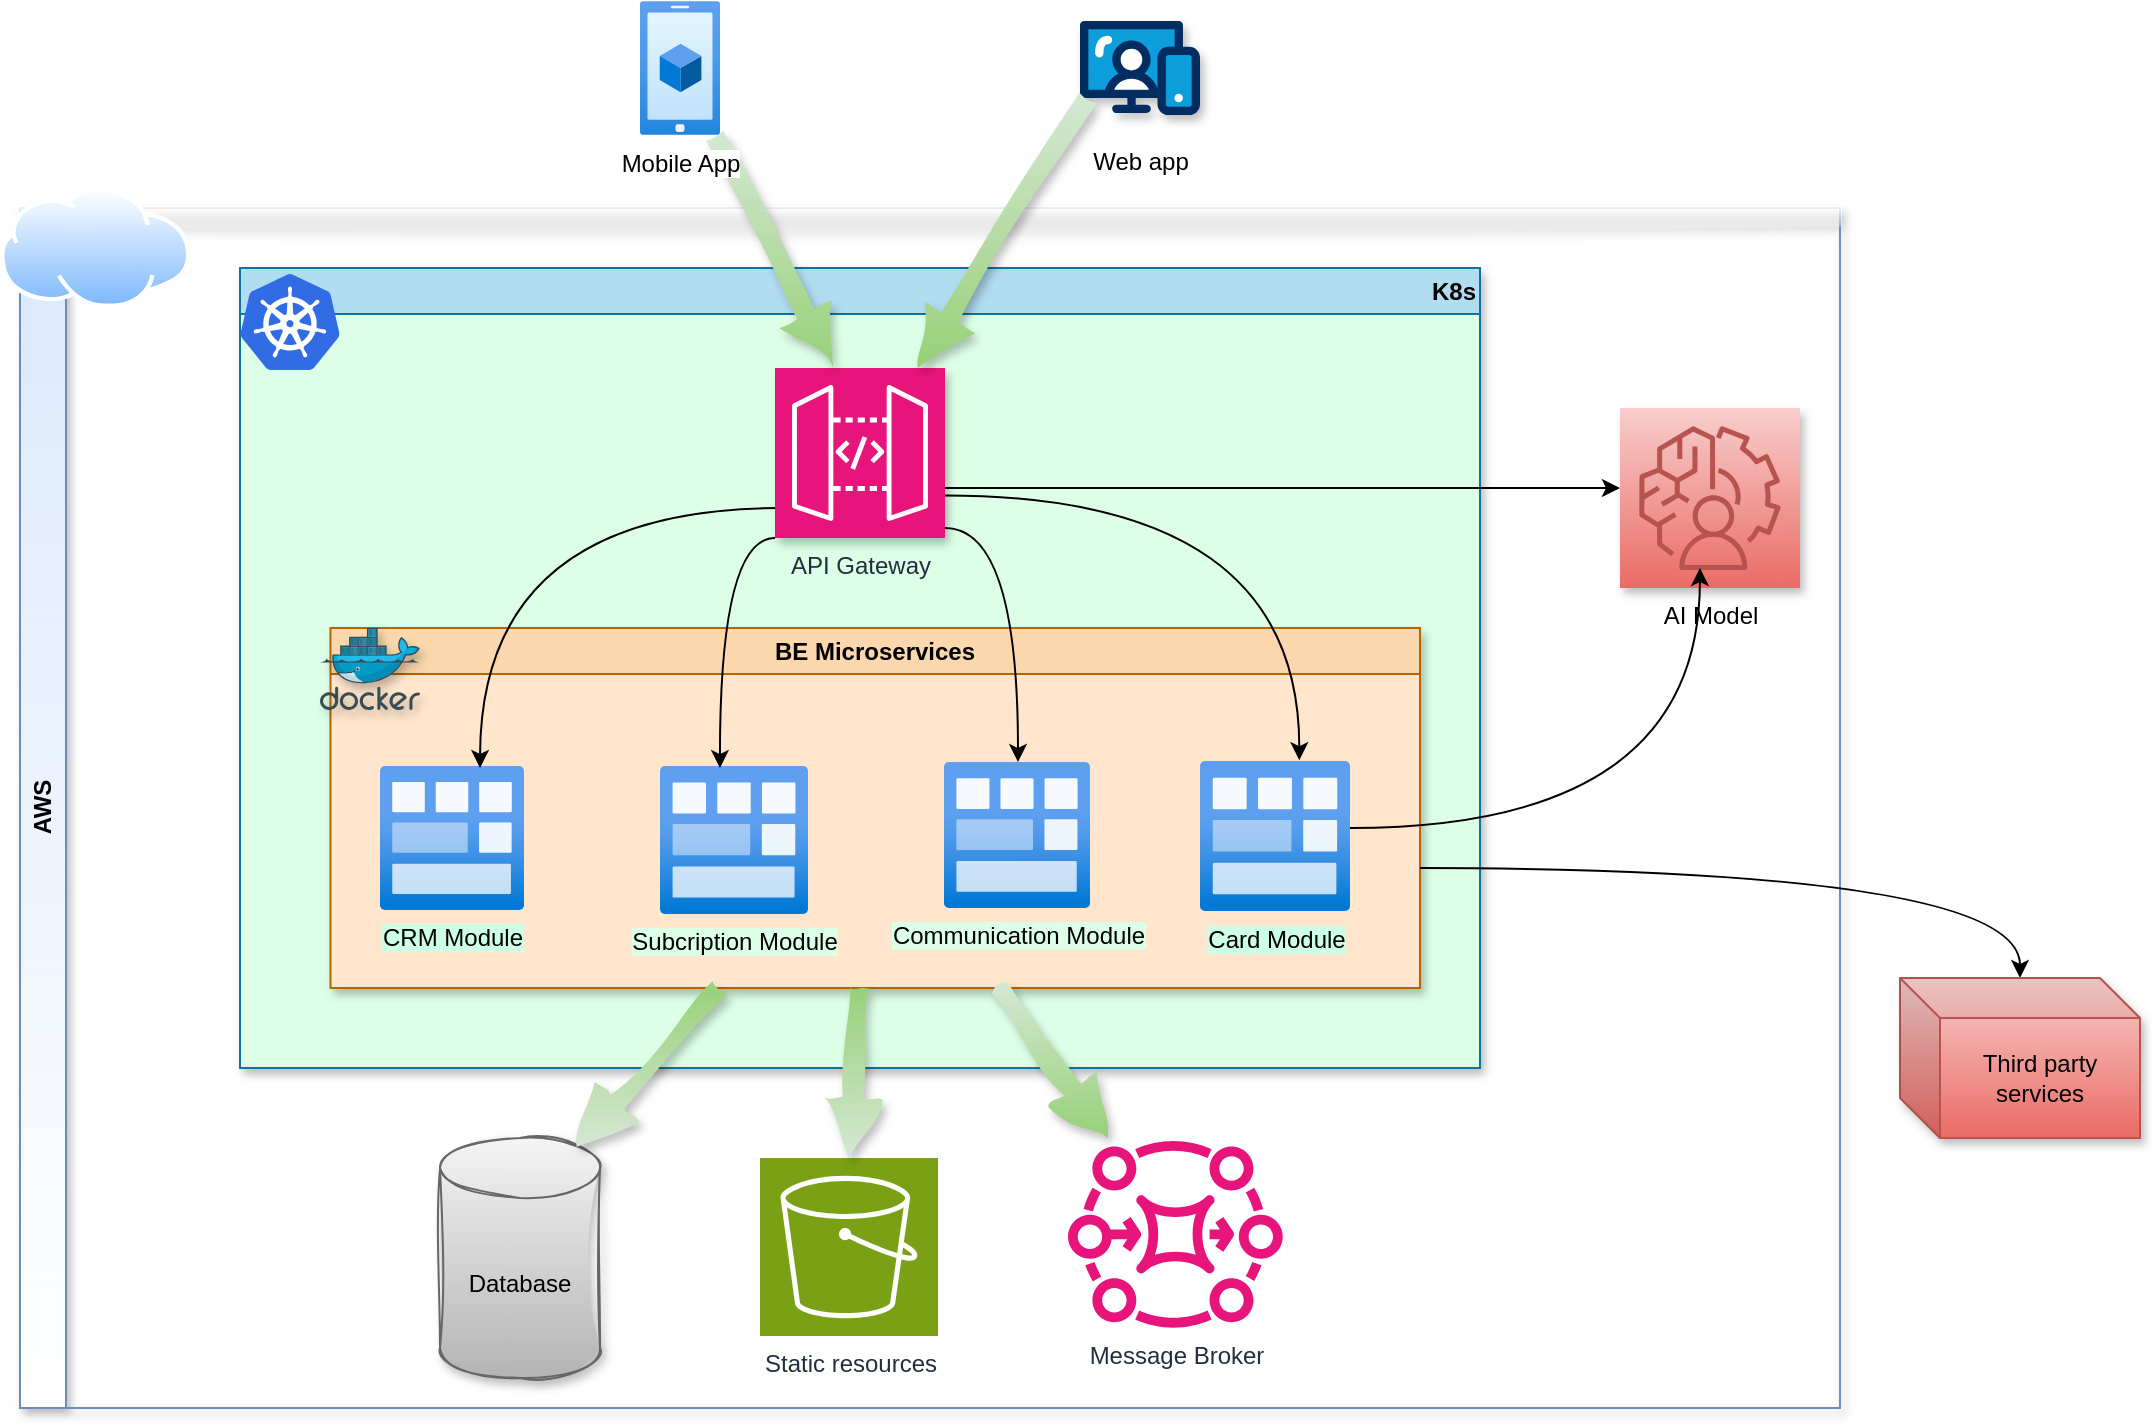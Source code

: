 <mxfile version="24.6.4" type="github">
  <diagram name="Page-1" id="AcyvH9if9geiurPEeXl3">
    <mxGraphModel dx="2021" dy="681" grid="1" gridSize="10" guides="1" tooltips="1" connect="1" arrows="1" fold="1" page="1" pageScale="1" pageWidth="827" pageHeight="1169" background="#ffffff" math="0" shadow="0">
      <root>
        <mxCell id="0" />
        <mxCell id="1" parent="0" />
        <mxCell id="Vsf4w_44HqjtSxP3JPBG-37" value="AWS" style="swimlane;horizontal=0;whiteSpace=wrap;html=1;fillColor=#dae8fc;gradientColor=#FFFFFF;strokeColor=#6c8ebf;swimlaneFillColor=none;glass=1;rounded=0;shadow=1;" parent="1" vertex="1">
          <mxGeometry x="-140" y="120" width="910" height="600" as="geometry" />
        </mxCell>
        <mxCell id="Vsf4w_44HqjtSxP3JPBG-38" value="" style="image;aspect=fixed;perimeter=ellipsePerimeter;html=1;align=center;shadow=0;dashed=0;spacingTop=3;image=img/lib/active_directory/internet_cloud.svg;" parent="Vsf4w_44HqjtSxP3JPBG-37" vertex="1">
          <mxGeometry x="-10" y="-10" width="95.24" height="60" as="geometry" />
        </mxCell>
        <mxCell id="Vsf4w_44HqjtSxP3JPBG-28" value="AI Model" style="points=[[0,0,0],[0.25,0,0],[0.5,0,0],[0.75,0,0],[1,0,0],[0,1,0],[0.25,1,0],[0.5,1,0],[0.75,1,0],[1,1,0],[0,0.25,0],[0,0.5,0],[0,0.75,0],[1,0.25,0],[1,0.5,0],[1,0.75,0]];outlineConnect=0;fillColor=#f8cecc;strokeColor=#b85450;dashed=0;verticalLabelPosition=bottom;verticalAlign=top;align=center;html=1;fontSize=12;fontStyle=0;aspect=fixed;shape=mxgraph.aws4.resourceIcon;resIcon=mxgraph.aws4.augmented_ai;gradientColor=#ea6b66;shadow=1;" parent="Vsf4w_44HqjtSxP3JPBG-37" vertex="1">
          <mxGeometry x="800" y="100" width="90" height="90" as="geometry" />
        </mxCell>
        <mxCell id="Vsf4w_44HqjtSxP3JPBG-39" value="K8s" style="swimlane;whiteSpace=wrap;html=1;align=right;fillColor=#b1ddf0;strokeColor=#10739e;swimlaneFillColor=#DEFFE7;shadow=1;" parent="Vsf4w_44HqjtSxP3JPBG-37" vertex="1">
          <mxGeometry x="110" y="30" width="620" height="400" as="geometry">
            <mxRectangle y="160" width="60" height="30" as="alternateBounds" />
          </mxGeometry>
        </mxCell>
        <mxCell id="Vsf4w_44HqjtSxP3JPBG-42" value="BE Microservices" style="swimlane;whiteSpace=wrap;html=1;fillColor=#fad7ac;strokeColor=#b46504;swimlaneFillColor=#FFE6CC;shadow=1;" parent="Vsf4w_44HqjtSxP3JPBG-39" vertex="1">
          <mxGeometry x="45.24" y="180" width="544.76" height="180" as="geometry" />
        </mxCell>
        <mxCell id="Vsf4w_44HqjtSxP3JPBG-29" value="&lt;span style=&quot;background-color: rgb(204, 255, 230);&quot;&gt;CRM Module&lt;/span&gt;" style="image;aspect=fixed;html=1;points=[];align=center;fontSize=12;image=img/lib/azure2/general/Module.svg;imageBackground=none;" parent="Vsf4w_44HqjtSxP3JPBG-42" vertex="1">
          <mxGeometry x="24.76" y="69" width="72" height="72" as="geometry" />
        </mxCell>
        <mxCell id="Vsf4w_44HqjtSxP3JPBG-33" value="&lt;span style=&quot;background-color: rgb(222, 255, 231);&quot;&gt;Subcription Module&lt;/span&gt;" style="image;aspect=fixed;html=1;points=[];align=center;fontSize=12;image=img/lib/azure2/general/Module.svg;" parent="Vsf4w_44HqjtSxP3JPBG-42" vertex="1">
          <mxGeometry x="164.76" y="69" width="74" height="74" as="geometry" />
        </mxCell>
        <mxCell id="Vsf4w_44HqjtSxP3JPBG-34" value="&lt;span style=&quot;background-color: rgb(222, 255, 231);&quot;&gt;Communication Module&lt;/span&gt;" style="image;aspect=fixed;html=1;points=[];align=center;fontSize=12;image=img/lib/azure2/general/Module.svg;" parent="Vsf4w_44HqjtSxP3JPBG-42" vertex="1">
          <mxGeometry x="306.76" y="67" width="73" height="73" as="geometry" />
        </mxCell>
        <mxCell id="Vsf4w_44HqjtSxP3JPBG-35" value="&lt;span style=&quot;background-color: rgb(204, 255, 230);&quot;&gt;Card Module&lt;/span&gt;" style="image;aspect=fixed;html=1;points=[];align=center;fontSize=12;image=img/lib/azure2/general/Module.svg;" parent="Vsf4w_44HqjtSxP3JPBG-42" vertex="1">
          <mxGeometry x="434.76" y="66.5" width="75" height="75" as="geometry" />
        </mxCell>
        <mxCell id="Vsf4w_44HqjtSxP3JPBG-60" value="" style="image;sketch=1;aspect=fixed;html=1;points=[];align=center;fontSize=12;image=img/lib/mscae/Docker.svg;curveFitting=1;jiggle=2;shadow=1;" parent="Vsf4w_44HqjtSxP3JPBG-42" vertex="1">
          <mxGeometry x="-5.24" width="50" height="41" as="geometry" />
        </mxCell>
        <mxCell id="Vsf4w_44HqjtSxP3JPBG-49" style="edgeStyle=orthogonalEdgeStyle;rounded=0;orthogonalLoop=1;jettySize=auto;html=1;curved=1;" parent="Vsf4w_44HqjtSxP3JPBG-39" edge="1">
          <mxGeometry relative="1" as="geometry">
            <mxPoint x="120" y="250" as="targetPoint" />
            <mxPoint x="270" y="120" as="sourcePoint" />
          </mxGeometry>
        </mxCell>
        <mxCell id="Vsf4w_44HqjtSxP3JPBG-50" style="edgeStyle=orthogonalEdgeStyle;rounded=0;orthogonalLoop=1;jettySize=auto;html=1;strokeColor=none;curved=1;" parent="Vsf4w_44HqjtSxP3JPBG-39" source="Vsf4w_44HqjtSxP3JPBG-32" target="Vsf4w_44HqjtSxP3JPBG-33" edge="1">
          <mxGeometry relative="1" as="geometry" />
        </mxCell>
        <mxCell id="Vsf4w_44HqjtSxP3JPBG-51" style="edgeStyle=orthogonalEdgeStyle;rounded=0;orthogonalLoop=1;jettySize=auto;html=1;curved=1;" parent="Vsf4w_44HqjtSxP3JPBG-39" source="Vsf4w_44HqjtSxP3JPBG-32" target="Vsf4w_44HqjtSxP3JPBG-34" edge="1">
          <mxGeometry relative="1" as="geometry">
            <Array as="points">
              <mxPoint x="389" y="130" />
            </Array>
          </mxGeometry>
        </mxCell>
        <mxCell id="Vsf4w_44HqjtSxP3JPBG-32" value="API Gateway" style="points=[[0,0,0],[0.25,0,0],[0.5,0,0],[0.75,0,0],[1,0,0],[0,1,0],[0.25,1,0],[0.5,1,0],[0.75,1,0],[1,1,0],[0,0.25,0],[0,0.5,0],[0,0.75,0],[1,0.25,0],[1,0.5,0],[1,0.75,0]];outlineConnect=0;fontColor=#232F3E;fillColor=#E7157B;strokeColor=#ffffff;dashed=0;verticalLabelPosition=bottom;verticalAlign=top;align=center;html=1;fontSize=12;fontStyle=0;aspect=fixed;shape=mxgraph.aws4.resourceIcon;resIcon=mxgraph.aws4.api_gateway;shadow=1;" parent="Vsf4w_44HqjtSxP3JPBG-39" vertex="1">
          <mxGeometry x="267.5" y="50" width="85" height="85" as="geometry" />
        </mxCell>
        <mxCell id="Vsf4w_44HqjtSxP3JPBG-52" style="edgeStyle=orthogonalEdgeStyle;rounded=0;orthogonalLoop=1;jettySize=auto;html=1;entryX=0.405;entryY=0.014;entryDx=0;entryDy=0;entryPerimeter=0;curved=1;exitX=0;exitY=1;exitDx=0;exitDy=0;exitPerimeter=0;" parent="Vsf4w_44HqjtSxP3JPBG-39" source="Vsf4w_44HqjtSxP3JPBG-32" target="Vsf4w_44HqjtSxP3JPBG-33" edge="1">
          <mxGeometry relative="1" as="geometry">
            <Array as="points">
              <mxPoint x="240" y="135" />
            </Array>
          </mxGeometry>
        </mxCell>
        <mxCell id="Vsf4w_44HqjtSxP3JPBG-53" style="edgeStyle=orthogonalEdgeStyle;rounded=0;orthogonalLoop=1;jettySize=auto;html=1;entryX=0.662;entryY=-0.005;entryDx=0;entryDy=0;entryPerimeter=0;curved=1;exitX=1;exitY=0.75;exitDx=0;exitDy=0;exitPerimeter=0;" parent="Vsf4w_44HqjtSxP3JPBG-39" source="Vsf4w_44HqjtSxP3JPBG-32" target="Vsf4w_44HqjtSxP3JPBG-35" edge="1">
          <mxGeometry relative="1" as="geometry" />
        </mxCell>
        <mxCell id="Vsf4w_44HqjtSxP3JPBG-59" value="" style="image;sketch=0;aspect=fixed;html=1;points=[];align=center;fontSize=12;image=img/lib/mscae/Kubernetes.svg;" parent="Vsf4w_44HqjtSxP3JPBG-39" vertex="1">
          <mxGeometry y="3" width="50" height="48" as="geometry" />
        </mxCell>
        <mxCell id="Vsf4w_44HqjtSxP3JPBG-21" value="Database" style="shape=cylinder3;whiteSpace=wrap;html=1;boundedLbl=1;backgroundOutline=1;size=15;fillColor=#f5f5f5;gradientColor=#b3b3b3;strokeColor=#666666;shadow=1;sketch=1;curveFitting=1;jiggle=2;" parent="Vsf4w_44HqjtSxP3JPBG-37" vertex="1">
          <mxGeometry x="210" y="465" width="80" height="120" as="geometry" />
        </mxCell>
        <mxCell id="Vsf4w_44HqjtSxP3JPBG-43" style="edgeStyle=orthogonalEdgeStyle;rounded=0;orthogonalLoop=1;jettySize=auto;html=1;entryX=0.444;entryY=0.889;entryDx=0;entryDy=0;entryPerimeter=0;curved=1;" parent="Vsf4w_44HqjtSxP3JPBG-37" source="Vsf4w_44HqjtSxP3JPBG-35" target="Vsf4w_44HqjtSxP3JPBG-28" edge="1">
          <mxGeometry relative="1" as="geometry">
            <Array as="points">
              <mxPoint x="840" y="310" />
            </Array>
          </mxGeometry>
        </mxCell>
        <mxCell id="Vsf4w_44HqjtSxP3JPBG-26" style="edgeStyle=orthogonalEdgeStyle;rounded=0;orthogonalLoop=1;jettySize=auto;html=1;" parent="Vsf4w_44HqjtSxP3JPBG-37" source="Vsf4w_44HqjtSxP3JPBG-32" target="Vsf4w_44HqjtSxP3JPBG-28" edge="1">
          <mxGeometry relative="1" as="geometry">
            <mxPoint x="470" y="110" as="sourcePoint" />
            <mxPoint x="750" y="340" as="targetPoint" />
            <Array as="points">
              <mxPoint x="640" y="140" />
              <mxPoint x="640" y="140" />
            </Array>
          </mxGeometry>
        </mxCell>
        <mxCell id="Vsf4w_44HqjtSxP3JPBG-46" style="edgeStyle=orthogonalEdgeStyle;rounded=0;orthogonalLoop=1;jettySize=auto;html=1;curved=1;" parent="Vsf4w_44HqjtSxP3JPBG-37" target="Vsf4w_44HqjtSxP3JPBG-45" edge="1">
          <mxGeometry relative="1" as="geometry">
            <mxPoint x="800" y="330" as="targetPoint" />
            <mxPoint x="700" y="330" as="sourcePoint" />
          </mxGeometry>
        </mxCell>
        <mxCell id="Vsf4w_44HqjtSxP3JPBG-44" value="" style="shape=arrow;endArrow=classic;html=1;rounded=0;fillColor=#d5e8d4;gradientColor=#97d077;strokeColor=none;gradientDirection=north;flowAnimation=0;shadow=1;sketch=1;curveFitting=1;jiggle=2;entryX=0.855;entryY=0;entryDx=0;entryDy=4.35;entryPerimeter=0;" parent="Vsf4w_44HqjtSxP3JPBG-37" target="Vsf4w_44HqjtSxP3JPBG-21" edge="1">
          <mxGeometry width="50" height="50" relative="1" as="geometry">
            <mxPoint x="350" y="390" as="sourcePoint" />
            <mxPoint x="240" y="520" as="targetPoint" />
            <Array as="points">
              <mxPoint x="330" y="520" />
            </Array>
          </mxGeometry>
        </mxCell>
        <mxCell id="Vsf4w_44HqjtSxP3JPBG-47" value="Message Broker" style="outlineConnect=0;fontColor=#232F3E;gradientColor=none;fillColor=#E7157B;strokeColor=none;dashed=0;verticalLabelPosition=bottom;verticalAlign=top;align=center;html=1;fontSize=12;fontStyle=0;aspect=fixed;pointerEvents=1;shape=mxgraph.aws4.mq_broker;shadow=0;" parent="Vsf4w_44HqjtSxP3JPBG-37" vertex="1">
          <mxGeometry x="524" y="465" width="107.39" height="95" as="geometry" />
        </mxCell>
        <mxCell id="gtHxQ5OI0TP1DKE80atL-2" value="Static resources" style="sketch=0;points=[[0,0,0],[0.25,0,0],[0.5,0,0],[0.75,0,0],[1,0,0],[0,1,0],[0.25,1,0],[0.5,1,0],[0.75,1,0],[1,1,0],[0,0.25,0],[0,0.5,0],[0,0.75,0],[1,0.25,0],[1,0.5,0],[1,0.75,0]];outlineConnect=0;fontColor=#232F3E;fillColor=#7AA116;strokeColor=#ffffff;dashed=0;verticalLabelPosition=bottom;verticalAlign=top;align=center;html=1;fontSize=12;fontStyle=0;aspect=fixed;shape=mxgraph.aws4.resourceIcon;resIcon=mxgraph.aws4.s3;" vertex="1" parent="Vsf4w_44HqjtSxP3JPBG-37">
          <mxGeometry x="370" y="475" width="89" height="89" as="geometry" />
        </mxCell>
        <mxCell id="Vsf4w_44HqjtSxP3JPBG-2" value="Web app" style="verticalLabelPosition=bottom;aspect=fixed;html=1;shape=mxgraph.salesforce.web;shadow=1;" parent="1" vertex="1">
          <mxGeometry x="390" y="26.3" width="60" height="47.4" as="geometry" />
        </mxCell>
        <mxCell id="Vsf4w_44HqjtSxP3JPBG-7" value="" style="shape=arrow;endArrow=classic;html=1;rounded=0;fillColor=#d5e8d4;gradientColor=#97d077;strokeColor=none;flowAnimation=0;sketch=1;curveFitting=1;jiggle=2;shadow=1;" parent="1" source="Vsf4w_44HqjtSxP3JPBG-55" edge="1">
          <mxGeometry width="50" height="50" relative="1" as="geometry">
            <mxPoint x="390" y="250" as="sourcePoint" />
            <mxPoint x="266.667" y="200" as="targetPoint" />
          </mxGeometry>
        </mxCell>
        <mxCell id="Vsf4w_44HqjtSxP3JPBG-8" value="" style="shape=arrow;endArrow=classic;html=1;rounded=0;exitX=0.067;exitY=0.819;exitDx=0;exitDy=0;exitPerimeter=0;fillColor=#d5e8d4;gradientColor=#97d077;strokeColor=none;sketch=1;curveFitting=1;jiggle=2;shadow=1;" parent="1" source="Vsf4w_44HqjtSxP3JPBG-2" edge="1">
          <mxGeometry width="50" height="50" relative="1" as="geometry">
            <mxPoint x="390" y="250" as="sourcePoint" />
            <mxPoint x="308.914" y="200" as="targetPoint" />
          </mxGeometry>
        </mxCell>
        <mxCell id="Vsf4w_44HqjtSxP3JPBG-48" value="" style="shape=arrow;endArrow=classic;html=1;rounded=1;shadow=1;strokeColor=none;fillColor=#d5e8d4;gradientColor=#97d077;sketch=1;curveFitting=1;jiggle=2;" parent="1" target="Vsf4w_44HqjtSxP3JPBG-47" edge="1">
          <mxGeometry width="50" height="50" relative="1" as="geometry">
            <mxPoint x="350" y="510" as="sourcePoint" />
            <mxPoint x="300" y="350" as="targetPoint" />
          </mxGeometry>
        </mxCell>
        <mxCell id="Vsf4w_44HqjtSxP3JPBG-55" value="Mobile App" style="image;aspect=fixed;html=1;points=[];align=center;fontSize=12;image=img/lib/azure2/general/Mobile.svg;" parent="1" vertex="1">
          <mxGeometry x="170" y="16.5" width="40" height="67" as="geometry" />
        </mxCell>
        <mxCell id="Vsf4w_44HqjtSxP3JPBG-45" value="Third party services" style="shape=cube;whiteSpace=wrap;html=1;boundedLbl=1;backgroundOutline=1;darkOpacity=0.05;darkOpacity2=0.1;fillColor=#f8cecc;gradientColor=#ea6b66;strokeColor=#b85450;shadow=1;" parent="1" vertex="1">
          <mxGeometry x="800" y="505" width="120" height="80" as="geometry" />
        </mxCell>
        <mxCell id="gtHxQ5OI0TP1DKE80atL-3" value="" style="shape=arrow;endArrow=classic;html=1;rounded=0;fillColor=#d5e8d4;gradientColor=#97d077;strokeColor=none;gradientDirection=north;flowAnimation=0;shadow=1;sketch=1;curveFitting=1;jiggle=2;entryX=0.5;entryY=0;entryDx=0;entryDy=0;entryPerimeter=0;" edge="1" parent="1" target="gtHxQ5OI0TP1DKE80atL-2">
          <mxGeometry width="50" height="50" relative="1" as="geometry">
            <mxPoint x="280" y="510" as="sourcePoint" />
            <mxPoint x="148" y="599" as="targetPoint" />
            <Array as="points">
              <mxPoint x="200" y="650" />
            </Array>
          </mxGeometry>
        </mxCell>
      </root>
    </mxGraphModel>
  </diagram>
</mxfile>
